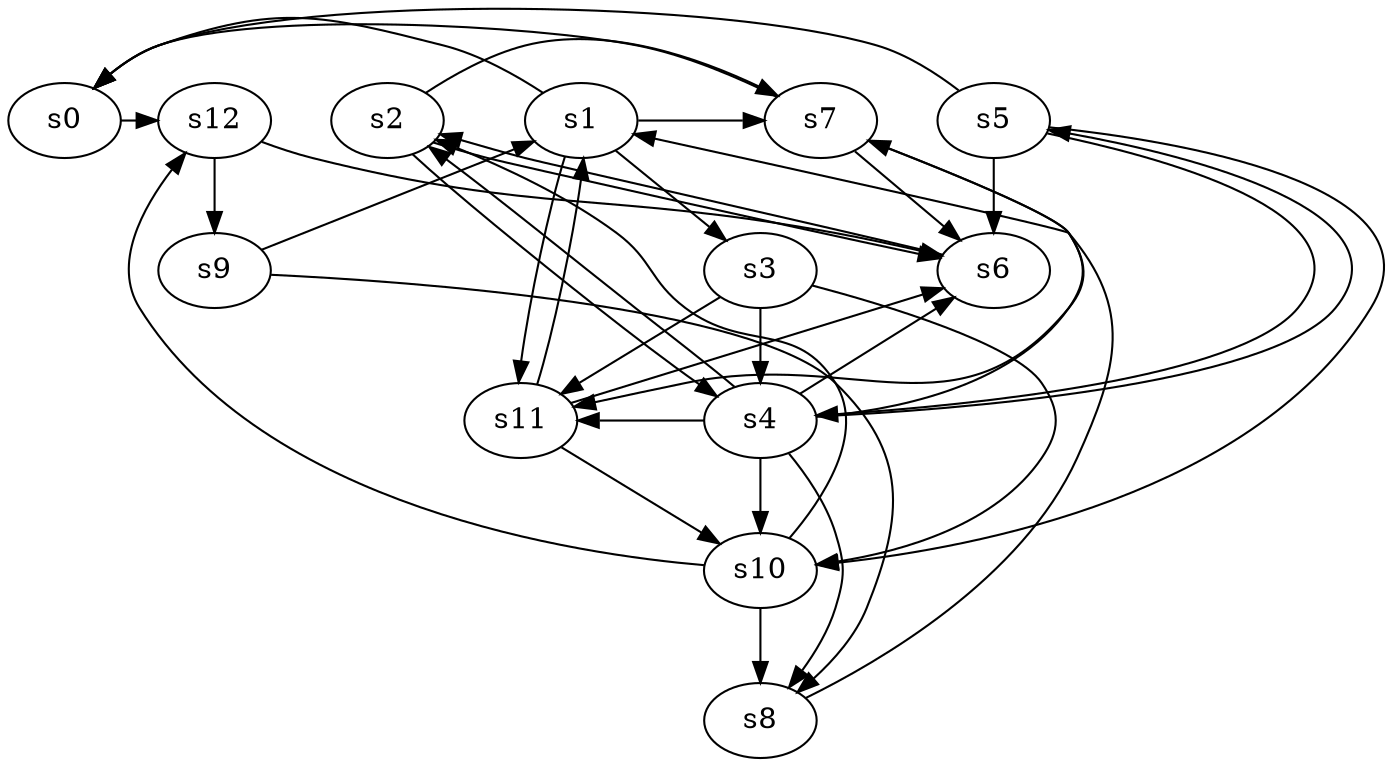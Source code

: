 digraph game_0643_complex_13 {
    s0 [name="s0", player=1];
    s1 [name="s1", player=0];
    s2 [name="s2", player=0];
    s3 [name="s3", player=0];
    s4 [name="s4", player=0];
    s5 [name="s5", player=1];
    s6 [name="s6", player=0];
    s7 [name="s7", player=1];
    s8 [name="s8", player=1];
    s9 [name="s9", player=0];
    s10 [name="s10", player=0, target=1];
    s11 [name="s11", player=1, target=1];
    s12 [name="s12", player=1];

    s0 -> s12 [constraint="!(time % 5 == 1)"];
    s1 -> s0 [constraint="time % 5 == 0 || time % 2 == 1"];
    s1 -> s3;
    s1 -> s7 [constraint="time % 4 == 2 && time % 4 == 0"];
    s1 -> s11;
    s2 -> s4 [constraint="time % 5 == 1 || time % 3 == 2"];
    s2 -> s6 [constraint="time % 2 == 1"];
    s2 -> s7 [constraint="time % 4 == 1 || time % 2 == 0"];
    s3 -> s4;
    s3 -> s10 [constraint="time % 2 == 1"];
    s3 -> s11;
    s4 -> s2 [constraint="!(time % 2 == 1)"];
    s4 -> s5 [constraint="time % 3 == 2 || time % 2 == 1"];
    s4 -> s6 [constraint="time % 2 == 0 && time % 5 == 0"];
    s4 -> s7 [constraint="time == 0 || time == 5 || time == 12 || time == 16 || time == 17"];
    s4 -> s8 [constraint="time % 3 == 2 || time % 2 == 1"];
    s4 -> s10;
    s4 -> s11 [constraint="time % 2 == 1 && time % 5 == 3"];
    s5 -> s0 [constraint="time % 3 == 2 && time % 5 == 3"];
    s5 -> s4 [constraint="time == 6 || time == 10 || time == 27"];
    s5 -> s6;
    s5 -> s10 [constraint="time % 2 == 0 || time % 4 == 3"];
    s6 -> s2 [constraint="time % 7 == 5"];
    s7 -> s0 [constraint="time % 2 == 0 && time % 4 == 0"];
    s7 -> s6 [constraint="!(time % 4 == 3)"];
    s7 -> s11 [constraint="!(time % 5 == 3)"];
    s8 -> s1 [constraint="!(time % 3 == 1)"];
    s9 -> s1 [constraint="!(time % 4 == 0)"];
    s9 -> s8 [constraint="!(time % 2 == 0)"];
    s10 -> s2 [constraint="!(time % 5 == 2)"];
    s10 -> s8;
    s10 -> s12 [constraint="!(time % 5 == 3)"];
    s11 -> s1 [constraint="time % 3 == 1 || time % 3 == 0"];
    s11 -> s6 [constraint="!(time % 4 == 0)"];
    s11 -> s10 [constraint="time % 4 == 2 && time % 4 == 1"];
    s12 -> s6 [constraint="time == 5 || time == 6 || time == 7 || time == 9 || time == 13"];
    s12 -> s9;
}
